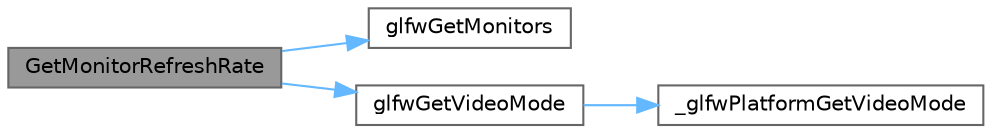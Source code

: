 digraph "GetMonitorRefreshRate"
{
 // LATEX_PDF_SIZE
  bgcolor="transparent";
  edge [fontname=Helvetica,fontsize=10,labelfontname=Helvetica,labelfontsize=10];
  node [fontname=Helvetica,fontsize=10,shape=box,height=0.2,width=0.4];
  rankdir="LR";
  Node1 [id="Node000001",label="GetMonitorRefreshRate",height=0.2,width=0.4,color="gray40", fillcolor="grey60", style="filled", fontcolor="black",tooltip=" "];
  Node1 -> Node2 [id="edge1_Node000001_Node000002",color="steelblue1",style="solid",tooltip=" "];
  Node2 [id="Node000002",label="glfwGetMonitors",height=0.2,width=0.4,color="grey40", fillcolor="white", style="filled",URL="$group__monitor.html#ga8c78e5db186ee10d00c053faf81998af",tooltip="Returns the currently connected monitors."];
  Node1 -> Node3 [id="edge2_Node000001_Node000003",color="steelblue1",style="solid",tooltip=" "];
  Node3 [id="Node000003",label="glfwGetVideoMode",height=0.2,width=0.4,color="grey40", fillcolor="white", style="filled",URL="$group__monitor.html#ga21f7f60de4f4d0fa360c7ad159b75c9e",tooltip="Returns the current mode of the specified monitor."];
  Node3 -> Node4 [id="edge3_Node000003_Node000004",color="steelblue1",style="solid",tooltip=" "];
  Node4 [id="Node000004",label="_glfwPlatformGetVideoMode",height=0.2,width=0.4,color="grey40", fillcolor="white", style="filled",URL="$_classes_2lib_2raylib_2src_2external_2glfw_2src_2cocoa__monitor_8m.html#ab8336e546a783459b673772b591ffacd",tooltip=" "];
}
